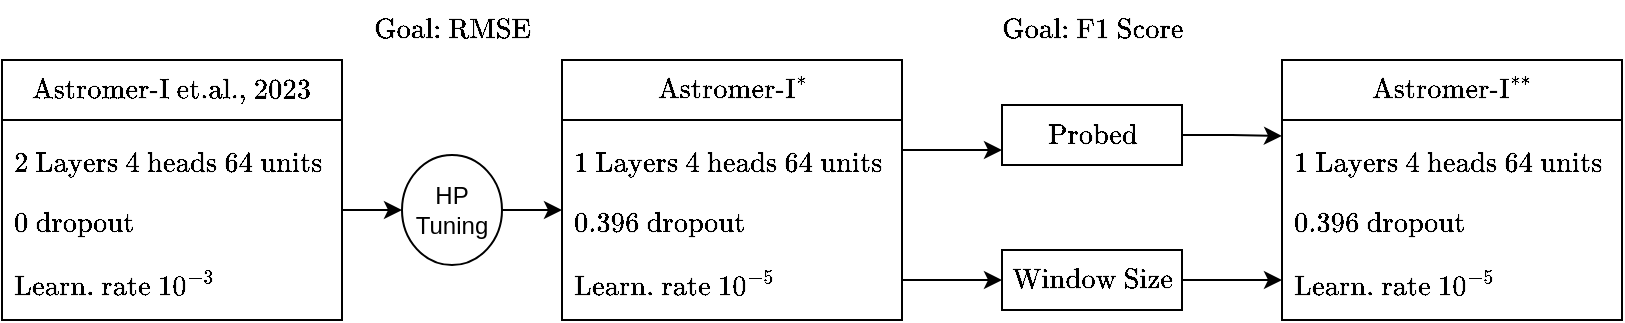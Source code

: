 <mxfile version="21.3.4" type="github">
  <diagram name="Page-1" id="jrtTDmFqY8qpFsogJsy7">
    <mxGraphModel dx="2538" dy="1856" grid="1" gridSize="10" guides="1" tooltips="1" connect="1" arrows="1" fold="1" page="1" pageScale="1" pageWidth="850" pageHeight="1100" math="1" shadow="0">
      <root>
        <mxCell id="0" />
        <mxCell id="1" parent="0" />
        <mxCell id="vm4ZmLgA_bsTLkCtqs9v-1" value="$$\text{Astromer-I et.al., 2023}$$" style="swimlane;fontStyle=0;childLayout=stackLayout;horizontal=1;startSize=30;horizontalStack=0;resizeParent=1;resizeParentMax=0;resizeLast=0;collapsible=1;marginBottom=0;whiteSpace=wrap;html=1;" vertex="1" parent="1">
          <mxGeometry x="20" y="360" width="170" height="130" as="geometry" />
        </mxCell>
        <mxCell id="vm4ZmLgA_bsTLkCtqs9v-2" value="$$\text{2 Layers 4 heads 64 units}$$" style="text;strokeColor=none;fillColor=none;align=left;verticalAlign=middle;spacingLeft=4;spacingRight=4;overflow=hidden;points=[[0,0.5],[1,0.5]];portConstraint=eastwest;rotatable=0;whiteSpace=wrap;html=1;" vertex="1" parent="vm4ZmLgA_bsTLkCtqs9v-1">
          <mxGeometry y="30" width="170" height="30" as="geometry" />
        </mxCell>
        <mxCell id="vm4ZmLgA_bsTLkCtqs9v-3" value="$$\text{0 dropout}$$" style="text;strokeColor=none;fillColor=none;align=left;verticalAlign=middle;spacingLeft=4;spacingRight=4;overflow=hidden;points=[[0,0.5],[1,0.5]];portConstraint=eastwest;rotatable=0;whiteSpace=wrap;html=1;" vertex="1" parent="vm4ZmLgA_bsTLkCtqs9v-1">
          <mxGeometry y="60" width="170" height="30" as="geometry" />
        </mxCell>
        <mxCell id="vm4ZmLgA_bsTLkCtqs9v-4" value="$$\text{Learn. rate&amp;nbsp;} 10^{-3}$$" style="text;strokeColor=none;fillColor=none;align=left;verticalAlign=middle;spacingLeft=4;spacingRight=4;overflow=hidden;points=[[0,0.5],[1,0.5]];portConstraint=eastwest;rotatable=0;whiteSpace=wrap;html=1;" vertex="1" parent="vm4ZmLgA_bsTLkCtqs9v-1">
          <mxGeometry y="90" width="170" height="40" as="geometry" />
        </mxCell>
        <mxCell id="vm4ZmLgA_bsTLkCtqs9v-12" style="edgeStyle=orthogonalEdgeStyle;rounded=0;orthogonalLoop=1;jettySize=auto;html=1;exitX=1;exitY=0.5;exitDx=0;exitDy=0;entryX=0;entryY=0.5;entryDx=0;entryDy=0;" edge="1" parent="1" source="vm4ZmLgA_bsTLkCtqs9v-6" target="vm4ZmLgA_bsTLkCtqs9v-10">
          <mxGeometry relative="1" as="geometry" />
        </mxCell>
        <mxCell id="vm4ZmLgA_bsTLkCtqs9v-6" value="HP Tuning" style="ellipse;whiteSpace=wrap;html=1;" vertex="1" parent="1">
          <mxGeometry x="220" y="407.5" width="50" height="55" as="geometry" />
        </mxCell>
        <mxCell id="vm4ZmLgA_bsTLkCtqs9v-7" style="edgeStyle=orthogonalEdgeStyle;rounded=0;orthogonalLoop=1;jettySize=auto;html=1;exitX=1;exitY=0.5;exitDx=0;exitDy=0;" edge="1" parent="1" source="vm4ZmLgA_bsTLkCtqs9v-3" target="vm4ZmLgA_bsTLkCtqs9v-6">
          <mxGeometry relative="1" as="geometry" />
        </mxCell>
        <mxCell id="vm4ZmLgA_bsTLkCtqs9v-8" value="$$\text{Astromer-I}^*&lt;br&gt;$$" style="swimlane;fontStyle=0;childLayout=stackLayout;horizontal=1;startSize=30;horizontalStack=0;resizeParent=1;resizeParentMax=0;resizeLast=0;collapsible=1;marginBottom=0;whiteSpace=wrap;html=1;" vertex="1" parent="1">
          <mxGeometry x="300" y="360" width="170" height="130" as="geometry" />
        </mxCell>
        <mxCell id="vm4ZmLgA_bsTLkCtqs9v-9" value="$$\text{1 Layers 4 heads 64 units}$$" style="text;strokeColor=none;fillColor=none;align=left;verticalAlign=middle;spacingLeft=4;spacingRight=4;overflow=hidden;points=[[0,0.5],[1,0.5]];portConstraint=eastwest;rotatable=0;whiteSpace=wrap;html=1;" vertex="1" parent="vm4ZmLgA_bsTLkCtqs9v-8">
          <mxGeometry y="30" width="170" height="30" as="geometry" />
        </mxCell>
        <mxCell id="vm4ZmLgA_bsTLkCtqs9v-10" value="$$\text{0.396 dropout}$$" style="text;strokeColor=none;fillColor=none;align=left;verticalAlign=middle;spacingLeft=4;spacingRight=4;overflow=hidden;points=[[0,0.5],[1,0.5]];portConstraint=eastwest;rotatable=0;whiteSpace=wrap;html=1;" vertex="1" parent="vm4ZmLgA_bsTLkCtqs9v-8">
          <mxGeometry y="60" width="170" height="30" as="geometry" />
        </mxCell>
        <mxCell id="vm4ZmLgA_bsTLkCtqs9v-11" value="$$\text{Learn. rate&amp;nbsp;} 10^{-5}$$" style="text;strokeColor=none;fillColor=none;align=left;verticalAlign=middle;spacingLeft=4;spacingRight=4;overflow=hidden;points=[[0,0.5],[1,0.5]];portConstraint=eastwest;rotatable=0;whiteSpace=wrap;html=1;" vertex="1" parent="vm4ZmLgA_bsTLkCtqs9v-8">
          <mxGeometry y="90" width="170" height="40" as="geometry" />
        </mxCell>
        <mxCell id="vm4ZmLgA_bsTLkCtqs9v-13" value="$$\text{Goal: RMSE}$$" style="text;html=1;strokeColor=none;fillColor=none;align=center;verticalAlign=middle;whiteSpace=wrap;rounded=0;" vertex="1" parent="1">
          <mxGeometry x="200" y="330" width="90" height="30" as="geometry" />
        </mxCell>
        <mxCell id="vm4ZmLgA_bsTLkCtqs9v-14" value="$$\text{Goal: F1 Score}$$" style="text;html=1;strokeColor=none;fillColor=none;align=center;verticalAlign=middle;whiteSpace=wrap;rounded=0;" vertex="1" parent="1">
          <mxGeometry x="520" y="330" width="90" height="30" as="geometry" />
        </mxCell>
        <mxCell id="vm4ZmLgA_bsTLkCtqs9v-25" style="edgeStyle=orthogonalEdgeStyle;rounded=0;orthogonalLoop=1;jettySize=auto;html=1;exitX=1;exitY=0.5;exitDx=0;exitDy=0;entryX=0;entryY=0.267;entryDx=0;entryDy=0;entryPerimeter=0;" edge="1" parent="1" source="vm4ZmLgA_bsTLkCtqs9v-17" target="vm4ZmLgA_bsTLkCtqs9v-22">
          <mxGeometry relative="1" as="geometry" />
        </mxCell>
        <mxCell id="vm4ZmLgA_bsTLkCtqs9v-17" value="$$\text{Probed}&amp;nbsp;$$" style="rounded=0;whiteSpace=wrap;html=1;" vertex="1" parent="1">
          <mxGeometry x="520" y="382.5" width="90" height="30" as="geometry" />
        </mxCell>
        <mxCell id="vm4ZmLgA_bsTLkCtqs9v-26" style="edgeStyle=orthogonalEdgeStyle;rounded=0;orthogonalLoop=1;jettySize=auto;html=1;exitX=1;exitY=0.5;exitDx=0;exitDy=0;entryX=0;entryY=0.5;entryDx=0;entryDy=0;" edge="1" parent="1" source="vm4ZmLgA_bsTLkCtqs9v-18" target="vm4ZmLgA_bsTLkCtqs9v-24">
          <mxGeometry relative="1" as="geometry" />
        </mxCell>
        <mxCell id="vm4ZmLgA_bsTLkCtqs9v-18" value="$$\text{Window Size}&amp;nbsp;$$" style="rounded=0;whiteSpace=wrap;html=1;" vertex="1" parent="1">
          <mxGeometry x="520" y="455" width="90" height="30" as="geometry" />
        </mxCell>
        <mxCell id="vm4ZmLgA_bsTLkCtqs9v-19" style="edgeStyle=orthogonalEdgeStyle;rounded=0;orthogonalLoop=1;jettySize=auto;html=1;exitX=1;exitY=0.5;exitDx=0;exitDy=0;entryX=0;entryY=0.75;entryDx=0;entryDy=0;" edge="1" parent="1" source="vm4ZmLgA_bsTLkCtqs9v-9" target="vm4ZmLgA_bsTLkCtqs9v-17">
          <mxGeometry relative="1" as="geometry" />
        </mxCell>
        <mxCell id="vm4ZmLgA_bsTLkCtqs9v-20" style="edgeStyle=orthogonalEdgeStyle;rounded=0;orthogonalLoop=1;jettySize=auto;html=1;exitX=1;exitY=0.5;exitDx=0;exitDy=0;entryX=0;entryY=0.5;entryDx=0;entryDy=0;" edge="1" parent="1" source="vm4ZmLgA_bsTLkCtqs9v-11" target="vm4ZmLgA_bsTLkCtqs9v-18">
          <mxGeometry relative="1" as="geometry">
            <mxPoint x="500" y="460" as="targetPoint" />
          </mxGeometry>
        </mxCell>
        <mxCell id="vm4ZmLgA_bsTLkCtqs9v-21" value="$$\text{Astromer-I}^{**}&lt;br&gt;$$" style="swimlane;fontStyle=0;childLayout=stackLayout;horizontal=1;startSize=30;horizontalStack=0;resizeParent=1;resizeParentMax=0;resizeLast=0;collapsible=1;marginBottom=0;whiteSpace=wrap;html=1;" vertex="1" parent="1">
          <mxGeometry x="660" y="360" width="170" height="130" as="geometry" />
        </mxCell>
        <mxCell id="vm4ZmLgA_bsTLkCtqs9v-22" value="$$\text{1 Layers 4 heads 64 units}$$" style="text;strokeColor=none;fillColor=none;align=left;verticalAlign=middle;spacingLeft=4;spacingRight=4;overflow=hidden;points=[[0,0.5],[1,0.5]];portConstraint=eastwest;rotatable=0;whiteSpace=wrap;html=1;" vertex="1" parent="vm4ZmLgA_bsTLkCtqs9v-21">
          <mxGeometry y="30" width="170" height="30" as="geometry" />
        </mxCell>
        <mxCell id="vm4ZmLgA_bsTLkCtqs9v-23" value="$$\text{0.396 dropout}$$" style="text;strokeColor=none;fillColor=none;align=left;verticalAlign=middle;spacingLeft=4;spacingRight=4;overflow=hidden;points=[[0,0.5],[1,0.5]];portConstraint=eastwest;rotatable=0;whiteSpace=wrap;html=1;" vertex="1" parent="vm4ZmLgA_bsTLkCtqs9v-21">
          <mxGeometry y="60" width="170" height="30" as="geometry" />
        </mxCell>
        <mxCell id="vm4ZmLgA_bsTLkCtqs9v-24" value="$$\text{Learn. rate&amp;nbsp;} 10^{-5}$$" style="text;strokeColor=none;fillColor=none;align=left;verticalAlign=middle;spacingLeft=4;spacingRight=4;overflow=hidden;points=[[0,0.5],[1,0.5]];portConstraint=eastwest;rotatable=0;whiteSpace=wrap;html=1;" vertex="1" parent="vm4ZmLgA_bsTLkCtqs9v-21">
          <mxGeometry y="90" width="170" height="40" as="geometry" />
        </mxCell>
      </root>
    </mxGraphModel>
  </diagram>
</mxfile>
